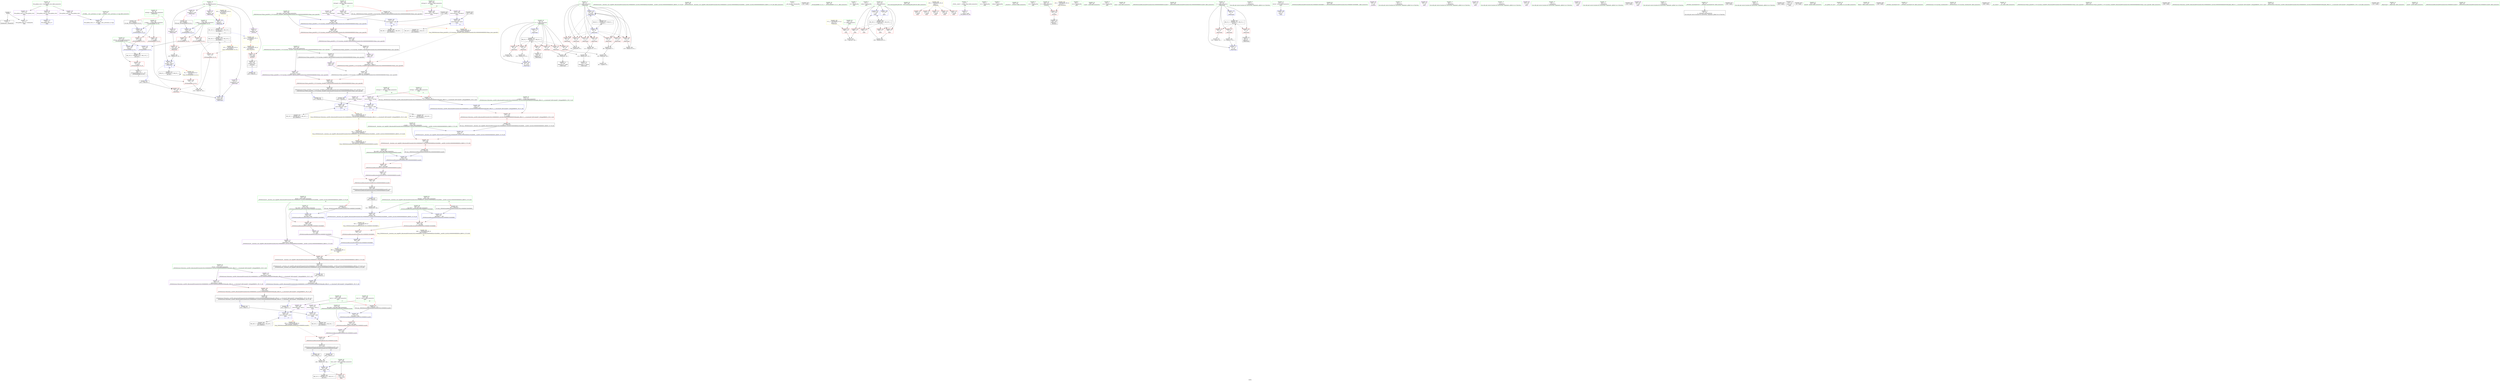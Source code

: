digraph "SVFG" {
	label="SVFG";

	Node0x55c76e8fe140 [shape=record,color=grey,label="{NodeID: 0\nNullPtr}"];
	Node0x55c76e8fe140 -> Node0x55c76ea26e10[style=solid];
	Node0x55c76e8fe140 -> Node0x55c76ea2d3e0[style=solid];
	Node0x55c76ea62ca0 [shape=record,color=black,label="{NodeID: 443\n230 = PHI(155, )\n}"];
	Node0x55c76ea28530 [shape=record,color=blue,label="{NodeID: 194\n240\<--239\ncoerce.dive18\<--call17\nmain\n|{|<s1>16}}"];
	Node0x55c76ea28530 -> Node0x55c76ea42360[style=dashed];
	Node0x55c76ea28530:s1 -> Node0x55c76ea46400[style=dashed,color=red];
	Node0x55c76ea24eb0 [shape=record,color=purple,label="{NodeID: 111\n285\<--274\ncoerce.dive1\<--retval\n_ZNSt6chrono13duration_castINS_8durationIlSt5ratioILl1ELl1000EEEElS2_ILl1ELl1000000000EEEENSt9enable_ifIXsr13__is_durationIT_EE5valueES7_E4typeERKNS1_IT0_T1_EE\n}"];
	Node0x55c76ea24eb0 -> Node0x55c76ea2c7b0[style=solid];
	Node0x55c76ea238d0 [shape=record,color=green,label="{NodeID: 28\n58\<--59\nref.tmp\<--ref.tmp_field_insensitive\n_Z6precmpv\n|{|<s1>3}}"];
	Node0x55c76ea238d0 -> Node0x55c76ea2d8f0[style=solid];
	Node0x55c76ea238d0:s1 -> Node0x55c76ea61b40[style=solid,color=red];
	Node0x55c76ea40a60 [shape=record,color=black,label="{NodeID: 305\nMR_31V_2 = PHI(MR_31V_3, MR_31V_1, )\npts\{192 \}\n}"];
	Node0x55c76ea40a60 -> Node0x55c76ea286d0[style=dashed];
	Node0x55c76ea2b770 [shape=record,color=red,label="{NodeID: 139\n111\<--56\n\<--j\n_Z6precmpv\n}"];
	Node0x55c76ea2b770 -> Node0x55c76ea36010[style=solid];
	Node0x55c76ea261c0 [shape=record,color=green,label="{NodeID: 56\n281\<--282\n_ZNSt6chrono20__duration_cast_implINS_8durationIlSt5ratioILl1ELl1000EEEES2_ILl1ELl1000000EElLb1ELb0EE6__castIlS2_ILl1ELl1000000000EEEES4_RKNS1_IT_T0_EE\<--_ZNSt6chrono20__duration_cast_implINS_8durationIlSt5ratioILl1ELl1000EEEES2_ILl1ELl1000000EElLb1ELb0EE6__castIlS2_ILl1ELl1000000000EEEES4_RKNS1_IT_T0_EE_field_insensitive\n}"];
	Node0x55c76ea2ce30 [shape=record,color=red,label="{NodeID: 167\n349\<--348\n\<--__r\n_ZNKSt6chrono8durationIlSt5ratioILl1ELl1000000000EEE5countEv\n}"];
	Node0x55c76ea2ce30 -> Node0x55c76ea27b70[style=solid];
	Node0x55c76ea279d0 [shape=record,color=black,label="{NodeID: 84\n311\<--318\n_ZNKSt6chrono8durationIlSt5ratioILl1ELl1000EEE5countEv_ret\<--\n_ZNKSt6chrono8durationIlSt5ratioILl1ELl1000EEE5countEv\n|{<s0>17|<s1>18}}"];
	Node0x55c76ea279d0:s0 -> Node0x55c76ea63260[style=solid,color=blue];
	Node0x55c76ea279d0:s1 -> Node0x55c76ea633a0[style=solid,color=blue];
	Node0x55c76ea12620 [shape=record,color=green,label="{NodeID: 1\n7\<--1\n__dso_handle\<--dummyObj\nGlob }"];
	Node0x55c76ea62de0 [shape=record,color=black,label="{NodeID: 444\n232 = PHI()\n}"];
	Node0x55c76ea488c0 [shape=record,color=yellow,style=double,label="{NodeID: 361\n10V_1 = ENCHI(MR_10V_0)\npts\{90000 \}\nFun[_ZSt3minIiERKT_S2_S2_]}"];
	Node0x55c76ea488c0 -> Node0x55c76ea2bf90[style=dashed];
	Node0x55c76ea28600 [shape=record,color=blue,label="{NodeID: 195\n243\<--242\ncoerce.dive20\<--call19\nmain\n|{|<s1>17}}"];
	Node0x55c76ea28600 -> Node0x55c76ea41e60[style=dashed];
	Node0x55c76ea28600:s1 -> Node0x55c76ea48400[style=dashed,color=red];
	Node0x55c76ea24f80 [shape=record,color=purple,label="{NodeID: 112\n305\<--291\ncoerce.dive\<--retval\n_ZNKSt6chrono10time_pointINS_3_V212system_clockENS_8durationIlSt5ratioILl1ELl1000000000EEEEE16time_since_epochEv\n}"];
	Node0x55c76ea24f80 -> Node0x55c76ea2c950[style=solid];
	Node0x55c76ea239a0 [shape=record,color=green,label="{NodeID: 29\n106\<--107\n_ZSt3minIiERKT_S2_S2_\<--_ZSt3minIiERKT_S2_S2__field_insensitive\n}"];
	Node0x55c76ea40f60 [shape=record,color=black,label="{NodeID: 306\nMR_34V_2 = PHI(MR_34V_3, MR_34V_1, )\npts\{1800000 \}\n}"];
	Node0x55c76ea40f60 -> Node0x55c76ea28390[style=dashed];
	Node0x55c76ea2b840 [shape=record,color=red,label="{NodeID: 140\n118\<--56\n\<--j\n_Z6precmpv\n}"];
	Node0x55c76ea2b840 -> Node0x55c76ea34e10[style=solid];
	Node0x55c76ea262c0 [shape=record,color=green,label="{NodeID: 57\n291\<--292\nretval\<--retval_field_insensitive\n_ZNKSt6chrono10time_pointINS_3_V212system_clockENS_8durationIlSt5ratioILl1ELl1000000000EEEEE16time_since_epochEv\n}"];
	Node0x55c76ea262c0 -> Node0x55c76ea27760[style=solid];
	Node0x55c76ea262c0 -> Node0x55c76ea24f80[style=solid];
	Node0x55c76ea46f40 [shape=record,color=yellow,style=double,label="{NodeID: 334\n66V_1 = ENCHI(MR_66V_0)\npts\{3230000 \}\nFun[_ZNSt6chrono20__duration_cast_implINS_8durationIlSt5ratioILl1ELl1000EEEES2_ILl1ELl1000000EElLb1ELb0EE6__castIlS2_ILl1ELl1000000000EEEES4_RKNS1_IT_T0_EE]|{<s0>25}}"];
	Node0x55c76ea46f40:s0 -> Node0x55c76ea29090[style=dashed,color=red];
	Node0x55c76ea2cf00 [shape=record,color=red,label="{NodeID: 168\n360\<--354\nthis1\<--this.addr\n_ZNSt6chrono8durationIlSt5ratioILl1ELl1000EEEC2IlvEERKT_\n}"];
	Node0x55c76ea2cf00 -> Node0x55c76ea2a730[style=solid];
	Node0x55c76ea27aa0 [shape=record,color=black,label="{NodeID: 85\n320\<--340\n_ZNSt6chrono20__duration_cast_implINS_8durationIlSt5ratioILl1ELl1000EEEES2_ILl1ELl1000000EElLb1ELb0EE6__castIlS2_ILl1ELl1000000000EEEES4_RKNS1_IT_T0_EE_ret\<--\n_ZNSt6chrono20__duration_cast_implINS_8durationIlSt5ratioILl1ELl1000EEEES2_ILl1ELl1000000EElLb1ELb0EE6__castIlS2_ILl1ELl1000000000EEEES4_RKNS1_IT_T0_EE\n|{<s0>22}}"];
	Node0x55c76ea27aa0:s0 -> Node0x55c76ea623e0[style=solid,color=blue];
	Node0x55c76ea126b0 [shape=record,color=green,label="{NodeID: 2\n10\<--1\n.str\<--dummyObj\nGlob }"];
	Node0x55c76ea62eb0 [shape=record,color=black,label="{NodeID: 445\n235 = PHI()\n}"];
	Node0x55c76ea62eb0 -> Node0x55c76ea28460[style=solid];
	Node0x55c76ea286d0 [shape=record,color=blue,label="{NodeID: 196\n191\<--249\ntime_used\<--sub\nmain\n}"];
	Node0x55c76ea286d0 -> Node0x55c76ea2c610[style=dashed];
	Node0x55c76ea286d0 -> Node0x55c76ea40a60[style=dashed];
	Node0x55c76ea25050 [shape=record,color=purple,label="{NodeID: 113\n297\<--296\n__d\<--this1\n_ZNKSt6chrono10time_pointINS_3_V212system_clockENS_8durationIlSt5ratioILl1ELl1000000000EEEEE16time_since_epochEv\n}"];
	Node0x55c76ea25050 -> Node0x55c76ea27830[style=solid];
	Node0x55c76ea23aa0 [shape=record,color=green,label="{NodeID: 30\n131\<--132\nretval\<--retval_field_insensitive\n_ZSt3minIiERKT_S2_S2_\n}"];
	Node0x55c76ea23aa0 -> Node0x55c76ea2bab0[style=solid];
	Node0x55c76ea23aa0 -> Node0x55c76ea2ddd0[style=solid];
	Node0x55c76ea23aa0 -> Node0x55c76ea2dea0[style=solid];
	Node0x55c76ea41460 [shape=record,color=black,label="{NodeID: 307\nMR_36V_2 = PHI(MR_36V_3, MR_36V_1, )\npts\{1820000 \}\n}"];
	Node0x55c76ea41460 -> Node0x55c76ea2e1e0[style=dashed];
	Node0x55c76ea2b910 [shape=record,color=red,label="{NodeID: 141\n102\<--101\n\<--arrayidx13\n_Z6precmpv\n}"];
	Node0x55c76ea2b910 -> Node0x55c76ea35d10[style=solid];
	Node0x55c76ea26390 [shape=record,color=green,label="{NodeID: 58\n293\<--294\nthis.addr\<--this.addr_field_insensitive\n_ZNKSt6chrono10time_pointINS_3_V212system_clockENS_8durationIlSt5ratioILl1ELl1000000000EEEEE16time_since_epochEv\n}"];
	Node0x55c76ea26390 -> Node0x55c76ea2c880[style=solid];
	Node0x55c76ea26390 -> Node0x55c76ea28a10[style=solid];
	Node0x55c76ea4ee30 [shape=record,color=yellow,style=double,label="{NodeID: 418\n10V_2 = CSCHI(MR_10V_1)\npts\{90000 \}\nCS[]|{<s0>12}}"];
	Node0x55c76ea4ee30:s0 -> Node0x55c76ea48210[style=dashed,color=red];
	Node0x55c76ea47020 [shape=record,color=yellow,style=double,label="{NodeID: 335\n50V_1 = ENCHI(MR_50V_0)\npts\{1820000 1880000 \}\nFun[_ZNSt6chrono20__duration_cast_implINS_8durationIlSt5ratioILl1ELl1000EEEES2_ILl1ELl1000000EElLb1ELb0EE6__castIlS2_ILl1ELl1000000000EEEES4_RKNS1_IT_T0_EE]|{<s0>24}}"];
	Node0x55c76ea47020:s0 -> Node0x55c76ea47ff0[style=dashed,color=red];
	Node0x55c76ea2cfd0 [shape=record,color=red,label="{NodeID: 169\n362\<--356\n\<--__rep.addr\n_ZNSt6chrono8durationIlSt5ratioILl1ELl1000EEEC2IlvEERKT_\n}"];
	Node0x55c76ea2cfd0 -> Node0x55c76ea2d0a0[style=solid];
	Node0x55c76ea27b70 [shape=record,color=black,label="{NodeID: 86\n342\<--349\n_ZNKSt6chrono8durationIlSt5ratioILl1ELl1000000000EEE5countEv_ret\<--\n_ZNKSt6chrono8durationIlSt5ratioILl1ELl1000000000EEE5countEv\n|{<s0>24}}"];
	Node0x55c76ea27b70:s0 -> Node0x55c76ea61170[style=solid,color=blue];
	Node0x55c76ea21b90 [shape=record,color=green,label="{NodeID: 3\n12\<--1\nstderr\<--dummyObj\nGlob }"];
	Node0x55c76ea62f80 [shape=record,color=black,label="{NodeID: 446\n239 = PHI(289, )\n}"];
	Node0x55c76ea62f80 -> Node0x55c76ea28530[style=solid];
	Node0x55c76ea287a0 [shape=record,color=blue,label="{NodeID: 197\n177\<--259\n_\<--inc\nmain\n}"];
	Node0x55c76ea287a0 -> Node0x55c76ea40560[style=dashed];
	Node0x55c76ea25120 [shape=record,color=purple,label="{NodeID: 114\n378\<--298\noffset_0\<--\n}"];
	Node0x55c76ea25120 -> Node0x55c76ea28ae0[style=solid];
	Node0x55c76ea23b70 [shape=record,color=green,label="{NodeID: 31\n133\<--134\n__a.addr\<--__a.addr_field_insensitive\n_ZSt3minIiERKT_S2_S2_\n}"];
	Node0x55c76ea23b70 -> Node0x55c76ea2bb80[style=solid];
	Node0x55c76ea23b70 -> Node0x55c76ea2bc50[style=solid];
	Node0x55c76ea23b70 -> Node0x55c76ea2dc30[style=solid];
	Node0x55c76ea41960 [shape=record,color=black,label="{NodeID: 308\nMR_38V_2 = PHI(MR_38V_3, MR_38V_1, )\npts\{1840000 \}\n}"];
	Node0x55c76ea41960 -> Node0x55c76ea2e110[style=dashed];
	Node0x55c76ea2b9e0 [shape=record,color=red,label="{NodeID: 142\n108\<--105\n\<--call\n_Z6precmpv\n}"];
	Node0x55c76ea2b9e0 -> Node0x55c76ea2d9c0[style=solid];
	Node0x55c76ea26460 [shape=record,color=green,label="{NodeID: 59\n303\<--304\nllvm.memcpy.p0i8.p0i8.i64\<--llvm.memcpy.p0i8.p0i8.i64_field_insensitive\n}"];
	Node0x55c76ea4ef90 [shape=record,color=yellow,style=double,label="{NodeID: 419\n66V_2 = CSCHI(MR_66V_1)\npts\{3230000 \}\nCS[]}"];
	Node0x55c76ea4ef90 -> Node0x55c76ea2cc90[style=dashed];
	Node0x55c76ea47130 [shape=record,color=yellow,style=double,label="{NodeID: 336\n23V_1 = ENCHI(MR_23V_0)\npts\{1 \}\nFun[main]}"];
	Node0x55c76ea47130 -> Node0x55c76ea2a800[style=dashed];
	Node0x55c76ea47130 -> Node0x55c76ea2a8d0[style=dashed];
	Node0x55c76ea47130 -> Node0x55c76ea2a9a0[style=dashed];
	Node0x55c76ea47130 -> Node0x55c76ea2aa70[style=dashed];
	Node0x55c76ea47130 -> Node0x55c76ea2ab40[style=dashed];
	Node0x55c76ea2d0a0 [shape=record,color=red,label="{NodeID: 170\n363\<--362\n\<--\n_ZNSt6chrono8durationIlSt5ratioILl1ELl1000EEEC2IlvEERKT_\n}"];
	Node0x55c76ea2d0a0 -> Node0x55c76ea29090[style=solid];
	Node0x55c76ea27c40 [shape=record,color=purple,label="{NodeID: 87\n33\<--4\n\<--_ZStL8__ioinit\n__cxx_global_var_init\n}"];
	Node0x55c76ea21c20 [shape=record,color=green,label="{NodeID: 4\n13\<--1\n.str.1\<--dummyObj\nGlob }"];
	Node0x55c76ea63120 [shape=record,color=black,label="{NodeID: 447\n242 = PHI(272, )\n}"];
	Node0x55c76ea63120 -> Node0x55c76ea28600[style=solid];
	Node0x55c76ea28870 [shape=record,color=blue,label="{NodeID: 198\n276\<--273\n__d.addr\<--__d\n_ZNSt6chrono13duration_castINS_8durationIlSt5ratioILl1ELl1000EEEElS2_ILl1ELl1000000000EEEENSt9enable_ifIXsr13__is_durationIT_EE5valueES7_E4typeERKNS1_IT0_T1_EE\n}"];
	Node0x55c76ea28870 -> Node0x55c76ea2c6e0[style=dashed];
	Node0x55c76ea2a3f0 [shape=record,color=purple,label="{NodeID: 115\n379\<--299\noffset_0\<--\n}"];
	Node0x55c76ea2a3f0 -> Node0x55c76ea2d170[style=solid];
	Node0x55c76ea23c40 [shape=record,color=green,label="{NodeID: 32\n135\<--136\n__b.addr\<--__b.addr_field_insensitive\n_ZSt3minIiERKT_S2_S2_\n}"];
	Node0x55c76ea23c40 -> Node0x55c76ea2bd20[style=solid];
	Node0x55c76ea23c40 -> Node0x55c76ea2bdf0[style=solid];
	Node0x55c76ea23c40 -> Node0x55c76ea2dd00[style=solid];
	Node0x55c76ea41e60 [shape=record,color=black,label="{NodeID: 309\nMR_40V_2 = PHI(MR_40V_3, MR_40V_1, )\npts\{1860000 \}\n}"];
	Node0x55c76ea41e60 -> Node0x55c76ea28600[style=dashed];
	Node0x55c76ea2bab0 [shape=record,color=red,label="{NodeID: 143\n151\<--131\n\<--retval\n_ZSt3minIiERKT_S2_S2_\n}"];
	Node0x55c76ea2bab0 -> Node0x55c76ea27420[style=solid];
	Node0x55c76ea26560 [shape=record,color=green,label="{NodeID: 60\n313\<--314\nthis.addr\<--this.addr_field_insensitive\n_ZNKSt6chrono8durationIlSt5ratioILl1ELl1000EEE5countEv\n}"];
	Node0x55c76ea26560 -> Node0x55c76ea2ca20[style=solid];
	Node0x55c76ea26560 -> Node0x55c76ea28bb0[style=solid];
	Node0x55c76e88d980 [shape=record,color=black,label="{NodeID: 420\n273 = PHI(181, 187, )\n0th arg _ZNSt6chrono13duration_castINS_8durationIlSt5ratioILl1ELl1000EEEElS2_ILl1ELl1000000000EEEENSt9enable_ifIXsr13__is_durationIT_EE5valueES7_E4typeERKNS1_IT0_T1_EE }"];
	Node0x55c76e88d980 -> Node0x55c76ea28870[style=solid];
	Node0x55c76ea2d170 [shape=record,color=red,label="{NodeID: 171\n380\<--379\ndummyVal\<--offset_0\n_ZNKSt6chrono10time_pointINS_3_V212system_clockENS_8durationIlSt5ratioILl1ELl1000000000EEEEE16time_since_epochEv\n}"];
	Node0x55c76ea2d170 -> Node0x55c76ea28ae0[style=solid];
	Node0x55c76ea27d10 [shape=record,color=purple,label="{NodeID: 88\n69\<--8\narrayidx\<--dp\n_Z6precmpv\n}"];
	Node0x55c76ea27d10 -> Node0x55c76ea2d5b0[style=solid];
	Node0x55c76ea21cb0 [shape=record,color=green,label="{NodeID: 5\n15\<--1\nstdout\<--dummyObj\nGlob }"];
	Node0x55c76ea63260 [shape=record,color=black,label="{NodeID: 448\n245 = PHI(311, )\n}"];
	Node0x55c76ea63260 -> Node0x55c76ea34f90[style=solid];
	Node0x55c76ea28940 [shape=record,color=blue,label="{NodeID: 199\n283\<--280\ncoerce.dive\<--call\n_ZNSt6chrono13duration_castINS_8durationIlSt5ratioILl1ELl1000EEEElS2_ILl1ELl1000000000EEEENSt9enable_ifIXsr13__is_durationIT_EE5valueES7_E4typeERKNS1_IT0_T1_EE\n}"];
	Node0x55c76ea28940 -> Node0x55c76ea2c7b0[style=dashed];
	Node0x55c76ea2a4c0 [shape=record,color=purple,label="{NodeID: 116\n317\<--316\n__r\<--this1\n_ZNKSt6chrono8durationIlSt5ratioILl1ELl1000EEE5countEv\n}"];
	Node0x55c76ea2a4c0 -> Node0x55c76ea2caf0[style=solid];
	Node0x55c76ea23d10 [shape=record,color=green,label="{NodeID: 33\n153\<--154\n_Z5solvev\<--_Z5solvev_field_insensitive\n}"];
	Node0x55c76ea42360 [shape=record,color=black,label="{NodeID: 310\nMR_42V_2 = PHI(MR_42V_3, MR_42V_1, )\npts\{1880000 \}\n}"];
	Node0x55c76ea42360 -> Node0x55c76ea28530[style=dashed];
	Node0x55c76ea2bb80 [shape=record,color=red,label="{NodeID: 144\n141\<--133\n\<--__a.addr\n_ZSt3minIiERKT_S2_S2_\n}"];
	Node0x55c76ea2bb80 -> Node0x55c76ea2bf90[style=solid];
	Node0x55c76ea26630 [shape=record,color=green,label="{NodeID: 61\n322\<--323\nretval\<--retval_field_insensitive\n_ZNSt6chrono20__duration_cast_implINS_8durationIlSt5ratioILl1ELl1000EEEES2_ILl1ELl1000000EElLb1ELb0EE6__castIlS2_ILl1ELl1000000000EEEES4_RKNS1_IT_T0_EE\n|{|<s1>25}}"];
	Node0x55c76ea26630 -> Node0x55c76ea2a590[style=solid];
	Node0x55c76ea26630:s1 -> Node0x55c76ea5ea80[style=solid,color=red];
	Node0x55c76ea5ea80 [shape=record,color=black,label="{NodeID: 421\n352 = PHI(322, )\n0th arg _ZNSt6chrono8durationIlSt5ratioILl1ELl1000EEEC2IlvEERKT_ }"];
	Node0x55c76ea5ea80 -> Node0x55c76ea28ef0[style=solid];
	Node0x55c76ea47320 [shape=record,color=yellow,style=double,label="{NodeID: 338\n27V_1 = ENCHI(MR_27V_0)\npts\{176 \}\nFun[main]}"];
	Node0x55c76ea47320 -> Node0x55c76ea2c200[style=dashed];
	Node0x55c76ea2d240 [shape=record,color=blue,label="{NodeID: 172\n375\<--23\nllvm.global_ctors_0\<--\nGlob }"];
	Node0x55c76ea27de0 [shape=record,color=purple,label="{NodeID: 89\n98\<--8\narrayidx11\<--dp\n_Z6precmpv\n|{<s0>3}}"];
	Node0x55c76ea27de0:s0 -> Node0x55c76ea61a30[style=solid,color=red];
	Node0x55c76ea21d40 [shape=record,color=green,label="{NodeID: 6\n16\<--1\n.str.2\<--dummyObj\nGlob }"];
	Node0x55c76ea633a0 [shape=record,color=black,label="{NodeID: 449\n248 = PHI(311, )\n}"];
	Node0x55c76ea633a0 -> Node0x55c76ea34f90[style=solid];
	Node0x55c76ea28a10 [shape=record,color=blue,label="{NodeID: 200\n293\<--290\nthis.addr\<--this\n_ZNKSt6chrono10time_pointINS_3_V212system_clockENS_8durationIlSt5ratioILl1ELl1000000000EEEEE16time_since_epochEv\n}"];
	Node0x55c76ea28a10 -> Node0x55c76ea2c880[style=dashed];
	Node0x55c76ea2a590 [shape=record,color=purple,label="{NodeID: 117\n339\<--322\ncoerce.dive\<--retval\n_ZNSt6chrono20__duration_cast_implINS_8durationIlSt5ratioILl1ELl1000EEEES2_ILl1ELl1000000EElLb1ELb0EE6__castIlS2_ILl1ELl1000000000EEEES4_RKNS1_IT_T0_EE\n}"];
	Node0x55c76ea2a590 -> Node0x55c76ea2cc90[style=solid];
	Node0x55c76ea23e10 [shape=record,color=green,label="{NodeID: 34\n156\<--157\nn\<--n_field_insensitive\n_Z5solvev\n}"];
	Node0x55c76ea23e10 -> Node0x55c76ea2c060[style=solid];
	Node0x55c76ea42860 [shape=record,color=black,label="{NodeID: 311\nMR_44V_2 = PHI(MR_44V_3, MR_44V_1, )\npts\{1900000 \}\n}"];
	Node0x55c76ea42860 -> Node0x55c76ea28460[style=dashed];
	Node0x55c76ea2bc50 [shape=record,color=red,label="{NodeID: 145\n148\<--133\n\<--__a.addr\n_ZSt3minIiERKT_S2_S2_\n}"];
	Node0x55c76ea2bc50 -> Node0x55c76ea2dea0[style=solid];
	Node0x55c76ea26700 [shape=record,color=green,label="{NodeID: 62\n324\<--325\n__d.addr\<--__d.addr_field_insensitive\n_ZNSt6chrono20__duration_cast_implINS_8durationIlSt5ratioILl1ELl1000EEEES2_ILl1ELl1000000EElLb1ELb0EE6__castIlS2_ILl1ELl1000000000EEEES4_RKNS1_IT_T0_EE\n}"];
	Node0x55c76ea26700 -> Node0x55c76ea2cbc0[style=solid];
	Node0x55c76ea26700 -> Node0x55c76ea28c80[style=solid];
	Node0x55c76ea61170 [shape=record,color=black,label="{NodeID: 422\n330 = PHI(342, )\n}"];
	Node0x55c76ea61170 -> Node0x55c76ea35590[style=solid];
	Node0x55c76ea2d310 [shape=record,color=blue,label="{NodeID: 173\n376\<--24\nllvm.global_ctors_1\<--_GLOBAL__sub_I_jerrymao_3_0.cpp\nGlob }"];
	Node0x55c76ea27eb0 [shape=record,color=purple,label="{NodeID: 90\n101\<--8\narrayidx13\<--dp\n_Z6precmpv\n}"];
	Node0x55c76ea27eb0 -> Node0x55c76ea2b910[style=solid];
	Node0x55c76ea22580 [shape=record,color=green,label="{NodeID: 7\n18\<--1\n.str.3\<--dummyObj\nGlob }"];
	Node0x55c76ea34e10 [shape=record,color=grey,label="{NodeID: 284\n119 = Binary(118, 61, )\n}"];
	Node0x55c76ea34e10 -> Node0x55c76ea2da90[style=solid];
	Node0x55c76ea28ae0 [shape=record,color=blue, style = dotted,label="{NodeID: 201\n378\<--380\noffset_0\<--dummyVal\n_ZNKSt6chrono10time_pointINS_3_V212system_clockENS_8durationIlSt5ratioILl1ELl1000000000EEEEE16time_since_epochEv\n}"];
	Node0x55c76ea28ae0 -> Node0x55c76ea2c950[style=dashed];
	Node0x55c76ea2a660 [shape=record,color=purple,label="{NodeID: 118\n348\<--347\n__r\<--this1\n_ZNKSt6chrono8durationIlSt5ratioILl1ELl1000000000EEE5countEv\n}"];
	Node0x55c76ea2a660 -> Node0x55c76ea2ce30[style=solid];
	Node0x55c76ea23ee0 [shape=record,color=green,label="{NodeID: 35\n160\<--161\nscanf\<--scanf_field_insensitive\n}"];
	Node0x55c76ea42d60 [shape=record,color=black,label="{NodeID: 312\nMR_13V_3 = PHI(MR_13V_4, MR_13V_2, )\npts\{132 \}\n}"];
	Node0x55c76ea42d60 -> Node0x55c76ea2bab0[style=dashed];
	Node0x55c76ea2bd20 [shape=record,color=red,label="{NodeID: 146\n139\<--135\n\<--__b.addr\n_ZSt3minIiERKT_S2_S2_\n}"];
	Node0x55c76ea2bd20 -> Node0x55c76ea2bec0[style=solid];
	Node0x55c76ea267d0 [shape=record,color=green,label="{NodeID: 63\n326\<--327\nref.tmp\<--ref.tmp_field_insensitive\n_ZNSt6chrono20__duration_cast_implINS_8durationIlSt5ratioILl1ELl1000EEEES2_ILl1ELl1000000EElLb1ELb0EE6__castIlS2_ILl1ELl1000000000EEEES4_RKNS1_IT_T0_EE\n|{|<s1>25}}"];
	Node0x55c76ea267d0 -> Node0x55c76ea28d50[style=solid];
	Node0x55c76ea267d0:s1 -> Node0x55c76ea612e0[style=solid,color=red];
	Node0x55c76ea612e0 [shape=record,color=black,label="{NodeID: 423\n353 = PHI(326, )\n1st arg _ZNSt6chrono8durationIlSt5ratioILl1ELl1000EEEC2IlvEERKT_ }"];
	Node0x55c76ea612e0 -> Node0x55c76ea28fc0[style=solid];
	Node0x55c76ea2d3e0 [shape=record,color=blue, style = dotted,label="{NodeID: 174\n377\<--3\nllvm.global_ctors_2\<--dummyVal\nGlob }"];
	Node0x55c76ea27f80 [shape=record,color=purple,label="{NodeID: 91\n115\<--8\narrayidx18\<--dp\n_Z6precmpv\n}"];
	Node0x55c76ea27f80 -> Node0x55c76ea2d9c0[style=solid];
	Node0x55c76ea22610 [shape=record,color=green,label="{NodeID: 8\n20\<--1\n.str.4\<--dummyObj\nGlob }"];
	Node0x55c76ea34f90 [shape=record,color=grey,label="{NodeID: 285\n249 = Binary(245, 248, )\n}"];
	Node0x55c76ea34f90 -> Node0x55c76ea286d0[style=solid];
	Node0x55c76ea28bb0 [shape=record,color=blue,label="{NodeID: 202\n313\<--312\nthis.addr\<--this\n_ZNKSt6chrono8durationIlSt5ratioILl1ELl1000EEE5countEv\n}"];
	Node0x55c76ea28bb0 -> Node0x55c76ea2ca20[style=dashed];
	Node0x55c76ea2a730 [shape=record,color=purple,label="{NodeID: 119\n361\<--360\n__r\<--this1\n_ZNSt6chrono8durationIlSt5ratioILl1ELl1000EEEC2IlvEERKT_\n}"];
	Node0x55c76ea2a730 -> Node0x55c76ea29090[style=solid];
	Node0x55c76ea23fe0 [shape=record,color=green,label="{NodeID: 36\n170\<--171\nmain\<--main_field_insensitive\n}"];
	Node0x55c76ea43260 [shape=record,color=black,label="{NodeID: 313\nMR_4V_3 = PHI(MR_4V_4, MR_4V_2, )\npts\{55 \}\n}"];
	Node0x55c76ea43260 -> Node0x55c76ea2ae80[style=dashed];
	Node0x55c76ea43260 -> Node0x55c76ea2af50[style=dashed];
	Node0x55c76ea43260 -> Node0x55c76ea2b020[style=dashed];
	Node0x55c76ea43260 -> Node0x55c76ea2b0f0[style=dashed];
	Node0x55c76ea43260 -> Node0x55c76ea2b1c0[style=dashed];
	Node0x55c76ea43260 -> Node0x55c76ea2b290[style=dashed];
	Node0x55c76ea43260 -> Node0x55c76ea2db60[style=dashed];
	Node0x55c76ea2bdf0 [shape=record,color=red,label="{NodeID: 147\n145\<--135\n\<--__b.addr\n_ZSt3minIiERKT_S2_S2_\n}"];
	Node0x55c76ea2bdf0 -> Node0x55c76ea2ddd0[style=solid];
	Node0x55c76ea268a0 [shape=record,color=green,label="{NodeID: 64\n331\<--332\n_ZNKSt6chrono8durationIlSt5ratioILl1ELl1000000000EEE5countEv\<--_ZNKSt6chrono8durationIlSt5ratioILl1ELl1000000000EEE5countEv_field_insensitive\n}"];
	Node0x55c76ea61420 [shape=record,color=black,label="{NodeID: 424\n321 = PHI(279, )\n0th arg _ZNSt6chrono20__duration_cast_implINS_8durationIlSt5ratioILl1ELl1000EEEES2_ILl1ELl1000000EElLb1ELb0EE6__castIlS2_ILl1ELl1000000000EEEES4_RKNS1_IT_T0_EE }"];
	Node0x55c76ea61420 -> Node0x55c76ea28c80[style=solid];
	Node0x55c76ea475c0 [shape=record,color=yellow,style=double,label="{NodeID: 341\n10V_1 = ENCHI(MR_10V_0)\npts\{90000 \}\nFun[main]|{<s0>5|<s1>5}}"];
	Node0x55c76ea475c0:s0 -> Node0x55c76ea2d5b0[style=dashed,color=red];
	Node0x55c76ea475c0:s1 -> Node0x55c76ea44970[style=dashed,color=red];
	Node0x55c76ea2d4e0 [shape=record,color=blue,label="{NodeID: 175\n52\<--61\ni\<--\n_Z6precmpv\n}"];
	Node0x55c76ea2d4e0 -> Node0x55c76ea3fb60[style=dashed];
	Node0x55c76ea28050 [shape=record,color=purple,label="{NodeID: 92\n164\<--8\narrayidx\<--dp\n_Z5solvev\n}"];
	Node0x55c76ea28050 -> Node0x55c76ea2c130[style=solid];
	Node0x55c76ea226a0 [shape=record,color=green,label="{NodeID: 9\n23\<--1\n\<--dummyObj\nCan only get source location for instruction, argument, global var or function.}"];
	Node0x55c76ea35110 [shape=record,color=grey,label="{NodeID: 286\n74 = Binary(73, 61, )\n}"];
	Node0x55c76ea35110 -> Node0x55c76ea2d680[style=solid];
	Node0x55c76ea28c80 [shape=record,color=blue,label="{NodeID: 203\n324\<--321\n__d.addr\<--__d\n_ZNSt6chrono20__duration_cast_implINS_8durationIlSt5ratioILl1ELl1000EEEES2_ILl1ELl1000000EElLb1ELb0EE6__castIlS2_ILl1ELl1000000000EEEES4_RKNS1_IT_T0_EE\n}"];
	Node0x55c76ea28c80 -> Node0x55c76ea2cbc0[style=dashed];
	Node0x55c76ea2a800 [shape=record,color=red,label="{NodeID: 120\n203\<--12\n\<--stderr\nmain\n}"];
	Node0x55c76ea240e0 [shape=record,color=green,label="{NodeID: 37\n173\<--174\nretval\<--retval_field_insensitive\nmain\n}"];
	Node0x55c76ea240e0 -> Node0x55c76ea2df70[style=solid];
	Node0x55c76ea43760 [shape=record,color=black,label="{NodeID: 314\nMR_6V_2 = PHI(MR_6V_4, MR_6V_1, )\npts\{57 \}\n}"];
	Node0x55c76ea43760 -> Node0x55c76ea2d820[style=dashed];
	Node0x55c76ea2bec0 [shape=record,color=red,label="{NodeID: 148\n140\<--139\n\<--\n_ZSt3minIiERKT_S2_S2_\n}"];
	Node0x55c76ea2bec0 -> Node0x55c76ea36490[style=solid];
	Node0x55c76ea269a0 [shape=record,color=green,label="{NodeID: 65\n337\<--338\n_ZNSt6chrono8durationIlSt5ratioILl1ELl1000EEEC2IlvEERKT_\<--_ZNSt6chrono8durationIlSt5ratioILl1ELl1000EEEC2IlvEERKT__field_insensitive\n}"];
	Node0x55c76ea61560 [shape=record,color=black,label="{NodeID: 425\n290 = PHI(183, 189, )\n0th arg _ZNKSt6chrono10time_pointINS_3_V212system_clockENS_8durationIlSt5ratioILl1ELl1000000000EEEEE16time_since_epochEv }"];
	Node0x55c76ea61560 -> Node0x55c76ea28a10[style=solid];
	Node0x55c76ea2d5b0 [shape=record,color=blue,label="{NodeID: 176\n69\<--71\narrayidx\<--\n_Z6precmpv\n}"];
	Node0x55c76ea2d5b0 -> Node0x55c76ea2d5b0[style=dashed];
	Node0x55c76ea2d5b0 -> Node0x55c76ea44970[style=dashed];
	Node0x55c76ea28120 [shape=record,color=purple,label="{NodeID: 93\n158\<--10\n\<--.str\n_Z5solvev\n}"];
	Node0x55c76ea22760 [shape=record,color=green,label="{NodeID: 10\n61\<--1\n\<--dummyObj\nCan only get source location for instruction, argument, global var or function.}"];
	Node0x55c76ea35290 [shape=record,color=grey,label="{NodeID: 287\n88 = Binary(86, 87, )\n}"];
	Node0x55c76ea35290 -> Node0x55c76ea35410[style=solid];
	Node0x55c76ea28d50 [shape=record,color=blue,label="{NodeID: 204\n326\<--333\nref.tmp\<--div\n_ZNSt6chrono20__duration_cast_implINS_8durationIlSt5ratioILl1ELl1000EEEES2_ILl1ELl1000000EElLb1ELb0EE6__castIlS2_ILl1ELl1000000000EEEES4_RKNS1_IT_T0_EE\n|{<s0>25}}"];
	Node0x55c76ea28d50:s0 -> Node0x55c76ea46510[style=dashed,color=red];
	Node0x55c76ea2a8d0 [shape=record,color=red,label="{NodeID: 121\n251\<--12\n\<--stderr\nmain\n}"];
	Node0x55c76ea241b0 [shape=record,color=green,label="{NodeID: 38\n175\<--176\nt\<--t_field_insensitive\nmain\n}"];
	Node0x55c76ea241b0 -> Node0x55c76ea2c200[style=solid];
	Node0x55c76ea43c60 [shape=record,color=black,label="{NodeID: 315\nMR_8V_2 = PHI(MR_8V_3, MR_8V_1, )\npts\{59 \}\n}"];
	Node0x55c76ea43c60 -> Node0x55c76ea2d8f0[style=dashed];
	Node0x55c76ea43c60 -> Node0x55c76ea43c60[style=dashed];
	Node0x55c76ea2bf90 [shape=record,color=red,label="{NodeID: 149\n142\<--141\n\<--\n_ZSt3minIiERKT_S2_S2_\n}"];
	Node0x55c76ea2bf90 -> Node0x55c76ea36490[style=solid];
	Node0x55c76ea26aa0 [shape=record,color=green,label="{NodeID: 66\n344\<--345\nthis.addr\<--this.addr_field_insensitive\n_ZNKSt6chrono8durationIlSt5ratioILl1ELl1000000000EEE5countEv\n}"];
	Node0x55c76ea26aa0 -> Node0x55c76ea2cd60[style=solid];
	Node0x55c76ea26aa0 -> Node0x55c76ea28e20[style=solid];
	Node0x55c76ea61770 [shape=record,color=black,label="{NodeID: 426\n343 = PHI(329, )\n0th arg _ZNKSt6chrono8durationIlSt5ratioILl1ELl1000000000EEE5countEv }"];
	Node0x55c76ea61770 -> Node0x55c76ea28e20[style=solid];
	Node0x55c76ea2d680 [shape=record,color=blue,label="{NodeID: 177\n52\<--74\ni\<--inc\n_Z6precmpv\n}"];
	Node0x55c76ea2d680 -> Node0x55c76ea3fb60[style=dashed];
	Node0x55c76ea281f0 [shape=record,color=purple,label="{NodeID: 94\n195\<--10\n\<--.str\nmain\n}"];
	Node0x55c76ea22860 [shape=record,color=green,label="{NodeID: 11\n65\<--1\n\<--dummyObj\nCan only get source location for instruction, argument, global var or function.}"];
	Node0x55c76ea35410 [shape=record,color=grey,label="{NodeID: 288\n89 = Binary(85, 88, )\n}"];
	Node0x55c76ea35410 -> Node0x55c76ea36790[style=solid];
	Node0x55c76ea28e20 [shape=record,color=blue,label="{NodeID: 205\n344\<--343\nthis.addr\<--this\n_ZNKSt6chrono8durationIlSt5ratioILl1ELl1000000000EEE5countEv\n}"];
	Node0x55c76ea28e20 -> Node0x55c76ea2cd60[style=dashed];
	Node0x55c76ea2a9a0 [shape=record,color=red,label="{NodeID: 122\n262\<--12\n\<--stderr\nmain\n}"];
	Node0x55c76ea24280 [shape=record,color=green,label="{NodeID: 39\n177\<--178\n_\<--__field_insensitive\nmain\n}"];
	Node0x55c76ea24280 -> Node0x55c76ea2c2d0[style=solid];
	Node0x55c76ea24280 -> Node0x55c76ea2c3a0[style=solid];
	Node0x55c76ea24280 -> Node0x55c76ea2c470[style=solid];
	Node0x55c76ea24280 -> Node0x55c76ea2c540[style=solid];
	Node0x55c76ea24280 -> Node0x55c76ea2e040[style=solid];
	Node0x55c76ea24280 -> Node0x55c76ea287a0[style=solid];
	Node0x55c76ea44970 [shape=record,color=black,label="{NodeID: 316\nMR_10V_4 = PHI(MR_10V_5, MR_10V_2, )\npts\{90000 \}\n|{|<s1>5}}"];
	Node0x55c76ea44970 -> Node0x55c76ea45460[style=dashed];
	Node0x55c76ea44970:s1 -> Node0x55c76ea4ee30[style=dashed,color=blue];
	Node0x55c76ea2c060 [shape=record,color=red,label="{NodeID: 150\n162\<--156\n\<--n\n_Z5solvev\n}"];
	Node0x55c76ea2c060 -> Node0x55c76ea274f0[style=solid];
	Node0x55c76ea26b70 [shape=record,color=green,label="{NodeID: 67\n354\<--355\nthis.addr\<--this.addr_field_insensitive\n_ZNSt6chrono8durationIlSt5ratioILl1ELl1000EEEC2IlvEERKT_\n}"];
	Node0x55c76ea26b70 -> Node0x55c76ea2cf00[style=solid];
	Node0x55c76ea26b70 -> Node0x55c76ea28ef0[style=solid];
	Node0x55c76ea61880 [shape=record,color=black,label="{NodeID: 427\n312 = PHI(185, 179, )\n0th arg _ZNKSt6chrono8durationIlSt5ratioILl1ELl1000EEE5countEv }"];
	Node0x55c76ea61880 -> Node0x55c76ea28bb0[style=solid];
	Node0x55c76ea2d750 [shape=record,color=blue,label="{NodeID: 178\n54\<--78\ni1\<--\n_Z6precmpv\n}"];
	Node0x55c76ea2d750 -> Node0x55c76ea43260[style=dashed];
	Node0x55c76ea282c0 [shape=record,color=purple,label="{NodeID: 95\n205\<--13\n\<--.str.1\nmain\n}"];
	Node0x55c76ea22960 [shape=record,color=green,label="{NodeID: 12\n71\<--1\n\<--dummyObj\nCan only get source location for instruction, argument, global var or function.}"];
	Node0x55c76ea35590 [shape=record,color=grey,label="{NodeID: 289\n333 = Binary(330, 334, )\n}"];
	Node0x55c76ea35590 -> Node0x55c76ea28d50[style=solid];
	Node0x55c76ea28ef0 [shape=record,color=blue,label="{NodeID: 206\n354\<--352\nthis.addr\<--this\n_ZNSt6chrono8durationIlSt5ratioILl1ELl1000EEEC2IlvEERKT_\n}"];
	Node0x55c76ea28ef0 -> Node0x55c76ea2cf00[style=dashed];
	Node0x55c76ea2aa70 [shape=record,color=red,label="{NodeID: 123\n209\<--15\n\<--stdout\nmain\n}"];
	Node0x55c76ea24350 [shape=record,color=green,label="{NodeID: 40\n179\<--180\nstart_ti\<--start_ti_field_insensitive\nmain\n|{|<s1>18}}"];
	Node0x55c76ea24350 -> Node0x55c76ea25780[style=solid];
	Node0x55c76ea24350:s1 -> Node0x55c76ea61880[style=solid,color=red];
	Node0x55c76ea2c130 [shape=record,color=red,label="{NodeID: 151\n165\<--164\n\<--arrayidx\n_Z5solvev\n}"];
	Node0x55c76ea2c130 -> Node0x55c76ea275c0[style=solid];
	Node0x55c76ea26c40 [shape=record,color=green,label="{NodeID: 68\n356\<--357\n__rep.addr\<--__rep.addr_field_insensitive\n_ZNSt6chrono8durationIlSt5ratioILl1ELl1000EEEC2IlvEERKT_\n}"];
	Node0x55c76ea26c40 -> Node0x55c76ea2cfd0[style=solid];
	Node0x55c76ea26c40 -> Node0x55c76ea28fc0[style=solid];
	Node0x55c76ea61a30 [shape=record,color=black,label="{NodeID: 428\n129 = PHI(98, )\n0th arg _ZSt3minIiERKT_S2_S2_ }"];
	Node0x55c76ea61a30 -> Node0x55c76ea2dc30[style=solid];
	Node0x55c76ea2d820 [shape=record,color=blue,label="{NodeID: 179\n56\<--61\nj\<--\n_Z6precmpv\n}"];
	Node0x55c76ea2d820 -> Node0x55c76ea2b360[style=dashed];
	Node0x55c76ea2d820 -> Node0x55c76ea2b430[style=dashed];
	Node0x55c76ea2d820 -> Node0x55c76ea2b500[style=dashed];
	Node0x55c76ea2d820 -> Node0x55c76ea2b5d0[style=dashed];
	Node0x55c76ea2d820 -> Node0x55c76ea2b6a0[style=dashed];
	Node0x55c76ea2d820 -> Node0x55c76ea2b770[style=dashed];
	Node0x55c76ea2d820 -> Node0x55c76ea2b840[style=dashed];
	Node0x55c76ea2d820 -> Node0x55c76ea2da90[style=dashed];
	Node0x55c76ea2d820 -> Node0x55c76ea43760[style=dashed];
	Node0x55c76ea25210 [shape=record,color=purple,label="{NodeID: 96\n231\<--16\n\<--.str.2\nmain\n}"];
	Node0x55c76ea22a60 [shape=record,color=green,label="{NodeID: 13\n78\<--1\n\<--dummyObj\nCan only get source location for instruction, argument, global var or function.}"];
	Node0x55c76ea35710 [shape=record,color=grey,label="{NodeID: 290\n113 = Binary(109, 112, )\n}"];
	Node0x55c76ea35710 -> Node0x55c76ea27350[style=solid];
	Node0x55c76ea28fc0 [shape=record,color=blue,label="{NodeID: 207\n356\<--353\n__rep.addr\<--__rep\n_ZNSt6chrono8durationIlSt5ratioILl1ELl1000EEEC2IlvEERKT_\n}"];
	Node0x55c76ea28fc0 -> Node0x55c76ea2cfd0[style=dashed];
	Node0x55c76ea2ab40 [shape=record,color=red,label="{NodeID: 124\n255\<--15\n\<--stdout\nmain\n}"];
	Node0x55c76ea24420 [shape=record,color=green,label="{NodeID: 41\n181\<--182\nref.tmp\<--ref.tmp_field_insensitive\nmain\n|{|<s1>11}}"];
	Node0x55c76ea24420 -> Node0x55c76ea25850[style=solid];
	Node0x55c76ea24420:s1 -> Node0x55c76e88d980[style=solid,color=red];
	Node0x55c76ea2c200 [shape=record,color=red,label="{NodeID: 152\n200\<--175\n\<--t\nmain\n}"];
	Node0x55c76ea2c200 -> Node0x55c76ea36610[style=solid];
	Node0x55c76ea26d10 [shape=record,color=green,label="{NodeID: 69\n24\<--371\n_GLOBAL__sub_I_jerrymao_3_0.cpp\<--_GLOBAL__sub_I_jerrymao_3_0.cpp_field_insensitive\n}"];
	Node0x55c76ea26d10 -> Node0x55c76ea2d310[style=solid];
	Node0x55c76ea61b40 [shape=record,color=black,label="{NodeID: 429\n130 = PHI(58, )\n1st arg _ZSt3minIiERKT_S2_S2_ }"];
	Node0x55c76ea61b40 -> Node0x55c76ea2dd00[style=solid];
	Node0x55c76ea2d8f0 [shape=record,color=blue,label="{NodeID: 180\n58\<--103\nref.tmp\<--add14\n_Z6precmpv\n|{|<s3>3}}"];
	Node0x55c76ea2d8f0 -> Node0x55c76ea2b9e0[style=dashed];
	Node0x55c76ea2d8f0 -> Node0x55c76ea2d8f0[style=dashed];
	Node0x55c76ea2d8f0 -> Node0x55c76ea43c60[style=dashed];
	Node0x55c76ea2d8f0:s3 -> Node0x55c76ea48510[style=dashed,color=red];
	Node0x55c76ea252e0 [shape=record,color=purple,label="{NodeID: 97\n253\<--18\n\<--.str.3\nmain\n}"];
	Node0x55c76ea22b60 [shape=record,color=green,label="{NodeID: 14\n301\<--1\n\<--dummyObj\nCan only get source location for instruction, argument, global var or function.}"];
	Node0x55c76ea35890 [shape=record,color=grey,label="{NodeID: 291\n124 = Binary(123, 61, )\n}"];
	Node0x55c76ea35890 -> Node0x55c76ea2db60[style=solid];
	Node0x55c76ea29090 [shape=record,color=blue,label="{NodeID: 208\n361\<--363\n__r\<--\n_ZNSt6chrono8durationIlSt5ratioILl1ELl1000EEEC2IlvEERKT_\n|{<s0>25}}"];
	Node0x55c76ea29090:s0 -> Node0x55c76ea4ef90[style=dashed,color=blue];
	Node0x55c76ea2ac10 [shape=record,color=red,label="{NodeID: 125\n63\<--52\n\<--i\n_Z6precmpv\n}"];
	Node0x55c76ea2ac10 -> Node0x55c76ea36190[style=solid];
	Node0x55c76ea244f0 [shape=record,color=green,label="{NodeID: 42\n183\<--184\nref.tmp3\<--ref.tmp3_field_insensitive\nmain\n|{|<s2>10}}"];
	Node0x55c76ea244f0 -> Node0x55c76ea25920[style=solid];
	Node0x55c76ea244f0 -> Node0x55c76ea249d0[style=solid];
	Node0x55c76ea244f0:s2 -> Node0x55c76ea61560[style=solid,color=red];
	Node0x55c76ea45460 [shape=record,color=black,label="{NodeID: 319\nMR_10V_5 = PHI(MR_10V_6, MR_10V_4, )\npts\{90000 \}\n|{|<s4>3}}"];
	Node0x55c76ea45460 -> Node0x55c76ea2b910[style=dashed];
	Node0x55c76ea45460 -> Node0x55c76ea2b9e0[style=dashed];
	Node0x55c76ea45460 -> Node0x55c76ea2d9c0[style=dashed];
	Node0x55c76ea45460 -> Node0x55c76ea44970[style=dashed];
	Node0x55c76ea45460:s4 -> Node0x55c76ea488c0[style=dashed,color=red];
	Node0x55c76ea2c2d0 [shape=record,color=red,label="{NodeID: 153\n199\<--177\n\<--_\nmain\n}"];
	Node0x55c76ea2c2d0 -> Node0x55c76ea36610[style=solid];
	Node0x55c76ea26e10 [shape=record,color=black,label="{NodeID: 70\n2\<--3\ndummyVal\<--dummyVal\n}"];
	Node0x55c76ea61c80 [shape=record,color=black,label="{NodeID: 430\n254 = PHI()\n}"];
	Node0x55c76ea2d9c0 [shape=record,color=blue,label="{NodeID: 181\n115\<--108\narrayidx18\<--\n_Z6precmpv\n}"];
	Node0x55c76ea2d9c0 -> Node0x55c76ea45460[style=dashed];
	Node0x55c76ea253b0 [shape=record,color=purple,label="{NodeID: 98\n263\<--20\n\<--.str.4\nmain\n}"];
	Node0x55c76ea22c60 [shape=record,color=green,label="{NodeID: 15\n302\<--1\n\<--dummyObj\nCan only get source location for instruction, argument, global var or function.}"];
	Node0x55c76ea35a10 [shape=record,color=grey,label="{NodeID: 292\n96 = Binary(92, 95, )\n}"];
	Node0x55c76ea35a10 -> Node0x55c76ea271b0[style=solid];
	Node0x55c76ea2ace0 [shape=record,color=red,label="{NodeID: 126\n67\<--52\n\<--i\n_Z6precmpv\n}"];
	Node0x55c76ea2ace0 -> Node0x55c76ea27010[style=solid];
	Node0x55c76ea245c0 [shape=record,color=green,label="{NodeID: 43\n185\<--186\nend_ti\<--end_ti_field_insensitive\nmain\n|{|<s1>17}}"];
	Node0x55c76ea245c0 -> Node0x55c76ea24aa0[style=solid];
	Node0x55c76ea245c0:s1 -> Node0x55c76ea61880[style=solid,color=red];
	Node0x55c76ea2c3a0 [shape=record,color=red,label="{NodeID: 154\n204\<--177\n\<--_\nmain\n}"];
	Node0x55c76ea26f10 [shape=record,color=black,label="{NodeID: 71\n35\<--36\n\<--_ZNSt8ios_base4InitD1Ev\nCan only get source location for instruction, argument, global var or function.}"];
	Node0x55c76ea61d80 [shape=record,color=black,label="{NodeID: 431\n256 = PHI()\n}"];
	Node0x55c76ea2da90 [shape=record,color=blue,label="{NodeID: 182\n56\<--119\nj\<--inc20\n_Z6precmpv\n}"];
	Node0x55c76ea2da90 -> Node0x55c76ea2b360[style=dashed];
	Node0x55c76ea2da90 -> Node0x55c76ea2b430[style=dashed];
	Node0x55c76ea2da90 -> Node0x55c76ea2b500[style=dashed];
	Node0x55c76ea2da90 -> Node0x55c76ea2b5d0[style=dashed];
	Node0x55c76ea2da90 -> Node0x55c76ea2b6a0[style=dashed];
	Node0x55c76ea2da90 -> Node0x55c76ea2b770[style=dashed];
	Node0x55c76ea2da90 -> Node0x55c76ea2b840[style=dashed];
	Node0x55c76ea2da90 -> Node0x55c76ea2da90[style=dashed];
	Node0x55c76ea2da90 -> Node0x55c76ea43760[style=dashed];
	Node0x55c76ea25480 [shape=record,color=purple,label="{NodeID: 99\n375\<--22\nllvm.global_ctors_0\<--llvm.global_ctors\nGlob }"];
	Node0x55c76ea25480 -> Node0x55c76ea2d240[style=solid];
	Node0x55c76ea22d60 [shape=record,color=green,label="{NodeID: 16\n334\<--1\n\<--dummyObj\nCan only get source location for instruction, argument, global var or function.}"];
	Node0x55c76ea35b90 [shape=record,color=grey,label="{NodeID: 293\n95 = Binary(93, 94, )\n}"];
	Node0x55c76ea35b90 -> Node0x55c76ea35a10[style=solid];
	Node0x55c76ea2adb0 [shape=record,color=red,label="{NodeID: 127\n73\<--52\n\<--i\n_Z6precmpv\n}"];
	Node0x55c76ea2adb0 -> Node0x55c76ea35110[style=solid];
	Node0x55c76ea24690 [shape=record,color=green,label="{NodeID: 44\n187\<--188\nref.tmp12\<--ref.tmp12_field_insensitive\nmain\n|{|<s1>16}}"];
	Node0x55c76ea24690 -> Node0x55c76ea24b70[style=solid];
	Node0x55c76ea24690:s1 -> Node0x55c76e88d980[style=solid,color=red];
	Node0x55c76ea2c470 [shape=record,color=red,label="{NodeID: 155\n229\<--177\n\<--_\nmain\n}"];
	Node0x55c76ea27010 [shape=record,color=black,label="{NodeID: 72\n68\<--67\nidxprom\<--\n_Z6precmpv\n}"];
	Node0x55c76ea61e80 [shape=record,color=black,label="{NodeID: 432\n264 = PHI()\n}"];
	Node0x55c76ea2db60 [shape=record,color=blue,label="{NodeID: 183\n54\<--124\ni1\<--inc23\n_Z6precmpv\n}"];
	Node0x55c76ea2db60 -> Node0x55c76ea43260[style=dashed];
	Node0x55c76ea25580 [shape=record,color=purple,label="{NodeID: 100\n376\<--22\nllvm.global_ctors_1\<--llvm.global_ctors\nGlob }"];
	Node0x55c76ea25580 -> Node0x55c76ea2d310[style=solid];
	Node0x55c76ea22e60 [shape=record,color=green,label="{NodeID: 17\n4\<--6\n_ZStL8__ioinit\<--_ZStL8__ioinit_field_insensitive\nGlob }"];
	Node0x55c76ea22e60 -> Node0x55c76ea27c40[style=solid];
	Node0x55c76ea35d10 [shape=record,color=grey,label="{NodeID: 294\n103 = Binary(102, 61, )\n}"];
	Node0x55c76ea35d10 -> Node0x55c76ea2d8f0[style=solid];
	Node0x55c76ea2ae80 [shape=record,color=red,label="{NodeID: 128\n80\<--54\n\<--i1\n_Z6precmpv\n}"];
	Node0x55c76ea2ae80 -> Node0x55c76ea36310[style=solid];
	Node0x55c76ea24760 [shape=record,color=green,label="{NodeID: 45\n189\<--190\nref.tmp13\<--ref.tmp13_field_insensitive\nmain\n|{|<s2>15}}"];
	Node0x55c76ea24760 -> Node0x55c76ea24c40[style=solid];
	Node0x55c76ea24760 -> Node0x55c76ea24d10[style=solid];
	Node0x55c76ea24760:s2 -> Node0x55c76ea61560[style=solid,color=red];
	Node0x55c76ea46400 [shape=record,color=yellow,style=double,label="{NodeID: 322\n50V_1 = ENCHI(MR_50V_0)\npts\{1820000 1880000 \}\nFun[_ZNSt6chrono13duration_castINS_8durationIlSt5ratioILl1ELl1000EEEElS2_ILl1ELl1000000000EEEENSt9enable_ifIXsr13__is_durationIT_EE5valueES7_E4typeERKNS1_IT0_T1_EE]|{<s0>22}}"];
	Node0x55c76ea46400:s0 -> Node0x55c76ea47020[style=dashed,color=red];
	Node0x55c76ea2c540 [shape=record,color=red,label="{NodeID: 156\n258\<--177\n\<--_\nmain\n}"];
	Node0x55c76ea2c540 -> Node0x55c76ea35e90[style=solid];
	Node0x55c76ea270e0 [shape=record,color=black,label="{NodeID: 73\n172\<--78\nmain_ret\<--\nmain\n}"];
	Node0x55c76ea62110 [shape=record,color=black,label="{NodeID: 433\n34 = PHI()\n}"];
	Node0x55c76ea47dd0 [shape=record,color=yellow,style=double,label="{NodeID: 350\n56V_1 = ENCHI(MR_56V_0)\npts\{1840000 1900000 \}\nFun[_ZNKSt6chrono10time_pointINS_3_V212system_clockENS_8durationIlSt5ratioILl1ELl1000000000EEEEE16time_since_epochEv]}"];
	Node0x55c76ea47dd0 -> Node0x55c76ea2d170[style=dashed];
	Node0x55c76ea2dc30 [shape=record,color=blue,label="{NodeID: 184\n133\<--129\n__a.addr\<--__a\n_ZSt3minIiERKT_S2_S2_\n}"];
	Node0x55c76ea2dc30 -> Node0x55c76ea2bb80[style=dashed];
	Node0x55c76ea2dc30 -> Node0x55c76ea2bc50[style=dashed];
	Node0x55c76ea25680 [shape=record,color=purple,label="{NodeID: 101\n377\<--22\nllvm.global_ctors_2\<--llvm.global_ctors\nGlob }"];
	Node0x55c76ea25680 -> Node0x55c76ea2d3e0[style=solid];
	Node0x55c76ea22f60 [shape=record,color=green,label="{NodeID: 18\n8\<--9\ndp\<--dp_field_insensitive\nGlob }"];
	Node0x55c76ea22f60 -> Node0x55c76ea27d10[style=solid];
	Node0x55c76ea22f60 -> Node0x55c76ea27de0[style=solid];
	Node0x55c76ea22f60 -> Node0x55c76ea27eb0[style=solid];
	Node0x55c76ea22f60 -> Node0x55c76ea27f80[style=solid];
	Node0x55c76ea22f60 -> Node0x55c76ea28050[style=solid];
	Node0x55c76ea35e90 [shape=record,color=grey,label="{NodeID: 295\n259 = Binary(258, 61, )\n}"];
	Node0x55c76ea35e90 -> Node0x55c76ea287a0[style=solid];
	Node0x55c76ea2af50 [shape=record,color=red,label="{NodeID: 129\n85\<--54\n\<--i1\n_Z6precmpv\n}"];
	Node0x55c76ea2af50 -> Node0x55c76ea35410[style=solid];
	Node0x55c76ea24830 [shape=record,color=green,label="{NodeID: 46\n191\<--192\ntime_used\<--time_used_field_insensitive\nmain\n}"];
	Node0x55c76ea24830 -> Node0x55c76ea2c610[style=solid];
	Node0x55c76ea24830 -> Node0x55c76ea286d0[style=solid];
	Node0x55c76ea46510 [shape=record,color=yellow,style=double,label="{NodeID: 323\n64V_1 = ENCHI(MR_64V_0)\npts\{327 \}\nFun[_ZNSt6chrono8durationIlSt5ratioILl1ELl1000EEEC2IlvEERKT_]}"];
	Node0x55c76ea46510 -> Node0x55c76ea2d0a0[style=dashed];
	Node0x55c76ea2c610 [shape=record,color=red,label="{NodeID: 157\n252\<--191\n\<--time_used\nmain\n}"];
	Node0x55c76ea271b0 [shape=record,color=black,label="{NodeID: 74\n97\<--96\nidxprom10\<--add9\n_Z6precmpv\n}"];
	Node0x55c76ea621e0 [shape=record,color=black,label="{NodeID: 434\n105 = PHI(128, )\n}"];
	Node0x55c76ea621e0 -> Node0x55c76ea2b9e0[style=solid];
	Node0x55c76ea2dd00 [shape=record,color=blue,label="{NodeID: 185\n135\<--130\n__b.addr\<--__b\n_ZSt3minIiERKT_S2_S2_\n}"];
	Node0x55c76ea2dd00 -> Node0x55c76ea2bd20[style=dashed];
	Node0x55c76ea2dd00 -> Node0x55c76ea2bdf0[style=dashed];
	Node0x55c76ea25780 [shape=record,color=purple,label="{NodeID: 102\n227\<--179\ncoerce.dive9\<--start_ti\nmain\n}"];
	Node0x55c76ea25780 -> Node0x55c76ea28390[style=solid];
	Node0x55c76ea23060 [shape=record,color=green,label="{NodeID: 19\n22\<--26\nllvm.global_ctors\<--llvm.global_ctors_field_insensitive\nGlob }"];
	Node0x55c76ea23060 -> Node0x55c76ea25480[style=solid];
	Node0x55c76ea23060 -> Node0x55c76ea25580[style=solid];
	Node0x55c76ea23060 -> Node0x55c76ea25680[style=solid];
	Node0x55c76ea36010 [shape=record,color=grey,label="{NodeID: 296\n112 = Binary(110, 111, )\n}"];
	Node0x55c76ea36010 -> Node0x55c76ea35710[style=solid];
	Node0x55c76ea2b020 [shape=record,color=red,label="{NodeID: 130\n92\<--54\n\<--i1\n_Z6precmpv\n}"];
	Node0x55c76ea2b020 -> Node0x55c76ea35a10[style=solid];
	Node0x55c76ea24900 [shape=record,color=green,label="{NodeID: 47\n207\<--208\nfprintf\<--fprintf_field_insensitive\n}"];
	Node0x55c76ea2c6e0 [shape=record,color=red,label="{NodeID: 158\n279\<--276\n\<--__d.addr\n_ZNSt6chrono13duration_castINS_8durationIlSt5ratioILl1ELl1000EEEElS2_ILl1ELl1000000000EEEENSt9enable_ifIXsr13__is_durationIT_EE5valueES7_E4typeERKNS1_IT0_T1_EE\n|{<s0>22}}"];
	Node0x55c76ea2c6e0:s0 -> Node0x55c76ea61420[style=solid,color=red];
	Node0x55c76ea27280 [shape=record,color=black,label="{NodeID: 75\n100\<--99\nidxprom12\<--\n_Z6precmpv\n}"];
	Node0x55c76ea623e0 [shape=record,color=black,label="{NodeID: 435\n280 = PHI(320, )\n}"];
	Node0x55c76ea623e0 -> Node0x55c76ea28940[style=solid];
	Node0x55c76ea47ff0 [shape=record,color=yellow,style=double,label="{NodeID: 352\n50V_1 = ENCHI(MR_50V_0)\npts\{1820000 1880000 \}\nFun[_ZNKSt6chrono8durationIlSt5ratioILl1ELl1000000000EEE5countEv]}"];
	Node0x55c76ea47ff0 -> Node0x55c76ea2ce30[style=dashed];
	Node0x55c76ea2ddd0 [shape=record,color=blue,label="{NodeID: 186\n131\<--145\nretval\<--\n_ZSt3minIiERKT_S2_S2_\n}"];
	Node0x55c76ea2ddd0 -> Node0x55c76ea42d60[style=dashed];
	Node0x55c76ea25850 [shape=record,color=purple,label="{NodeID: 103\n222\<--181\ncoerce.dive7\<--ref.tmp\nmain\n}"];
	Node0x55c76ea25850 -> Node0x55c76ea2e1e0[style=solid];
	Node0x55c76ea23160 [shape=record,color=green,label="{NodeID: 20\n27\<--28\n__cxx_global_var_init\<--__cxx_global_var_init_field_insensitive\n}"];
	Node0x55c76ea36190 [shape=record,color=grey,label="{NodeID: 297\n64 = cmp(63, 65, )\n}"];
	Node0x55c76ea2b0f0 [shape=record,color=red,label="{NodeID: 131\n99\<--54\n\<--i1\n_Z6precmpv\n}"];
	Node0x55c76ea2b0f0 -> Node0x55c76ea27280[style=solid];
	Node0x55c76ea25a20 [shape=record,color=green,label="{NodeID: 48\n211\<--212\nfflush\<--fflush_field_insensitive\n}"];
	Node0x55c76ea2c7b0 [shape=record,color=red,label="{NodeID: 159\n286\<--285\n\<--coerce.dive1\n_ZNSt6chrono13duration_castINS_8durationIlSt5ratioILl1ELl1000EEEElS2_ILl1ELl1000000000EEEENSt9enable_ifIXsr13__is_durationIT_EE5valueES7_E4typeERKNS1_IT0_T1_EE\n}"];
	Node0x55c76ea2c7b0 -> Node0x55c76ea27690[style=solid];
	Node0x55c76ea27350 [shape=record,color=black,label="{NodeID: 76\n114\<--113\nidxprom17\<--add16\n_Z6precmpv\n}"];
	Node0x55c76ea62520 [shape=record,color=black,label="{NodeID: 436\n159 = PHI()\n}"];
	Node0x55c76ea48100 [shape=record,color=yellow,style=double,label="{NodeID: 353\n20V_1 = ENCHI(MR_20V_0)\npts\{157 \}\nFun[_Z5solvev]}"];
	Node0x55c76ea48100 -> Node0x55c76ea2c060[style=dashed];
	Node0x55c76ea2dea0 [shape=record,color=blue,label="{NodeID: 187\n131\<--148\nretval\<--\n_ZSt3minIiERKT_S2_S2_\n}"];
	Node0x55c76ea2dea0 -> Node0x55c76ea42d60[style=dashed];
	Node0x55c76ea25920 [shape=record,color=purple,label="{NodeID: 104\n216\<--183\ncoerce.dive\<--ref.tmp3\nmain\n}"];
	Node0x55c76ea23260 [shape=record,color=green,label="{NodeID: 21\n31\<--32\n_ZNSt8ios_base4InitC1Ev\<--_ZNSt8ios_base4InitC1Ev_field_insensitive\n}"];
	Node0x55c76ea36310 [shape=record,color=grey,label="{NodeID: 298\n81 = cmp(80, 65, )\n}"];
	Node0x55c76ea2b1c0 [shape=record,color=red,label="{NodeID: 132\n109\<--54\n\<--i1\n_Z6precmpv\n}"];
	Node0x55c76ea2b1c0 -> Node0x55c76ea35710[style=solid];
	Node0x55c76ea25b20 [shape=record,color=green,label="{NodeID: 49\n214\<--215\n_ZNSt6chrono3_V212system_clock3nowEv\<--_ZNSt6chrono3_V212system_clock3nowEv_field_insensitive\n}"];
	Node0x55c76ea2c880 [shape=record,color=red,label="{NodeID: 160\n296\<--293\nthis1\<--this.addr\n_ZNKSt6chrono10time_pointINS_3_V212system_clockENS_8durationIlSt5ratioILl1ELl1000000000EEEEE16time_since_epochEv\n}"];
	Node0x55c76ea2c880 -> Node0x55c76ea25050[style=solid];
	Node0x55c76ea27420 [shape=record,color=black,label="{NodeID: 77\n128\<--151\n_ZSt3minIiERKT_S2_S2__ret\<--\n_ZSt3minIiERKT_S2_S2_\n|{<s0>3}}"];
	Node0x55c76ea27420:s0 -> Node0x55c76ea621e0[style=solid,color=blue];
	Node0x55c76ea625f0 [shape=record,color=black,label="{NodeID: 437\n196 = PHI()\n}"];
	Node0x55c76ea48210 [shape=record,color=yellow,style=double,label="{NodeID: 354\n10V_1 = ENCHI(MR_10V_0)\npts\{90000 \}\nFun[_Z5solvev]}"];
	Node0x55c76ea48210 -> Node0x55c76ea2c130[style=dashed];
	Node0x55c76ea2df70 [shape=record,color=blue,label="{NodeID: 188\n173\<--78\nretval\<--\nmain\n}"];
	Node0x55c76ea249d0 [shape=record,color=purple,label="{NodeID: 105\n217\<--183\ncoerce.dive5\<--ref.tmp3\nmain\n}"];
	Node0x55c76ea249d0 -> Node0x55c76ea2e110[style=solid];
	Node0x55c76ea23360 [shape=record,color=green,label="{NodeID: 22\n37\<--38\n__cxa_atexit\<--__cxa_atexit_field_insensitive\n}"];
	Node0x55c76ea36490 [shape=record,color=grey,label="{NodeID: 299\n143 = cmp(140, 142, )\n}"];
	Node0x55c76ea2b290 [shape=record,color=red,label="{NodeID: 133\n123\<--54\n\<--i1\n_Z6precmpv\n}"];
	Node0x55c76ea2b290 -> Node0x55c76ea35890[style=solid];
	Node0x55c76ea25c20 [shape=record,color=green,label="{NodeID: 50\n220\<--221\n_ZNKSt6chrono10time_pointINS_3_V212system_clockENS_8durationIlSt5ratioILl1ELl1000000000EEEEE16time_since_epochEv\<--_ZNKSt6chrono10time_pointINS_3_V212system_clockENS_8durationIlSt5ratioILl1ELl1000000000EEEEE16time_since_epochEv_field_insensitive\n}"];
	Node0x55c76ea2c950 [shape=record,color=red,label="{NodeID: 161\n306\<--305\n\<--coerce.dive\n_ZNKSt6chrono10time_pointINS_3_V212system_clockENS_8durationIlSt5ratioILl1ELl1000000000EEEEE16time_since_epochEv\n}"];
	Node0x55c76ea2c950 -> Node0x55c76ea27900[style=solid];
	Node0x55c76ea274f0 [shape=record,color=black,label="{NodeID: 78\n163\<--162\nidxprom\<--\n_Z5solvev\n}"];
	Node0x55c76ea626c0 [shape=record,color=black,label="{NodeID: 438\n206 = PHI()\n}"];
	Node0x55c76ea2e040 [shape=record,color=blue,label="{NodeID: 189\n177\<--61\n_\<--\nmain\n}"];
	Node0x55c76ea2e040 -> Node0x55c76ea40560[style=dashed];
	Node0x55c76ea24aa0 [shape=record,color=purple,label="{NodeID: 106\n243\<--185\ncoerce.dive20\<--end_ti\nmain\n}"];
	Node0x55c76ea24aa0 -> Node0x55c76ea28600[style=solid];
	Node0x55c76ea23460 [shape=record,color=green,label="{NodeID: 23\n36\<--42\n_ZNSt8ios_base4InitD1Ev\<--_ZNSt8ios_base4InitD1Ev_field_insensitive\n}"];
	Node0x55c76ea23460 -> Node0x55c76ea26f10[style=solid];
	Node0x55c76ea36610 [shape=record,color=grey,label="{NodeID: 300\n201 = cmp(199, 200, )\n}"];
	Node0x55c76ea2b360 [shape=record,color=red,label="{NodeID: 134\n86\<--56\n\<--j\n_Z6precmpv\n}"];
	Node0x55c76ea2b360 -> Node0x55c76ea35290[style=solid];
	Node0x55c76ea25d20 [shape=record,color=green,label="{NodeID: 51\n225\<--226\n_ZNSt6chrono13duration_castINS_8durationIlSt5ratioILl1ELl1000EEEElS2_ILl1ELl1000000000EEEENSt9enable_ifIXsr13__is_durationIT_EE5valueES7_E4typeERKNS1_IT0_T1_EE\<--_ZNSt6chrono13duration_castINS_8durationIlSt5ratioILl1ELl1000EEEElS2_ILl1ELl1000000000EEEENSt9enable_ifIXsr13__is_durationIT_EE5valueES7_E4typeERKNS1_IT0_T1_EE_field_insensitive\n}"];
	Node0x55c76ea2ca20 [shape=record,color=red,label="{NodeID: 162\n316\<--313\nthis1\<--this.addr\n_ZNKSt6chrono8durationIlSt5ratioILl1ELl1000EEE5countEv\n}"];
	Node0x55c76ea2ca20 -> Node0x55c76ea2a4c0[style=solid];
	Node0x55c76ea275c0 [shape=record,color=black,label="{NodeID: 79\n155\<--165\n_Z5solvev_ret\<--\n_Z5solvev\n|{<s0>12}}"];
	Node0x55c76ea275c0:s0 -> Node0x55c76ea62ca0[style=solid,color=blue];
	Node0x55c76ea62790 [shape=record,color=black,label="{NodeID: 439\n210 = PHI()\n}"];
	Node0x55c76ea48400 [shape=record,color=yellow,style=double,label="{NodeID: 356\n60V_1 = ENCHI(MR_60V_0)\npts\{1800000 1860000 \}\nFun[_ZNKSt6chrono8durationIlSt5ratioILl1ELl1000EEE5countEv]}"];
	Node0x55c76ea48400 -> Node0x55c76ea2caf0[style=dashed];
	Node0x55c76ea2e110 [shape=record,color=blue,label="{NodeID: 190\n217\<--213\ncoerce.dive5\<--call4\nmain\n|{|<s1>10}}"];
	Node0x55c76ea2e110 -> Node0x55c76ea41960[style=dashed];
	Node0x55c76ea2e110:s1 -> Node0x55c76ea47dd0[style=dashed,color=red];
	Node0x55c76ea24b70 [shape=record,color=purple,label="{NodeID: 107\n240\<--187\ncoerce.dive18\<--ref.tmp12\nmain\n}"];
	Node0x55c76ea24b70 -> Node0x55c76ea28530[style=solid];
	Node0x55c76ea23560 [shape=record,color=green,label="{NodeID: 24\n49\<--50\n_Z6precmpv\<--_Z6precmpv_field_insensitive\n}"];
	Node0x55c76ea36790 [shape=record,color=grey,label="{NodeID: 301\n90 = cmp(89, 65, )\n}"];
	Node0x55c76ea2b430 [shape=record,color=red,label="{NodeID: 135\n87\<--56\n\<--j\n_Z6precmpv\n}"];
	Node0x55c76ea2b430 -> Node0x55c76ea35290[style=solid];
	Node0x55c76ea25e20 [shape=record,color=green,label="{NodeID: 52\n233\<--234\nprintf\<--printf_field_insensitive\n}"];
	Node0x55c76ea2caf0 [shape=record,color=red,label="{NodeID: 163\n318\<--317\n\<--__r\n_ZNKSt6chrono8durationIlSt5ratioILl1ELl1000EEE5countEv\n}"];
	Node0x55c76ea2caf0 -> Node0x55c76ea279d0[style=solid];
	Node0x55c76ea27690 [shape=record,color=black,label="{NodeID: 80\n272\<--286\n_ZNSt6chrono13duration_castINS_8durationIlSt5ratioILl1ELl1000EEEElS2_ILl1ELl1000000000EEEENSt9enable_ifIXsr13__is_durationIT_EE5valueES7_E4typeERKNS1_IT0_T1_EE_ret\<--\n_ZNSt6chrono13duration_castINS_8durationIlSt5ratioILl1ELl1000EEEElS2_ILl1ELl1000000000EEEENSt9enable_ifIXsr13__is_durationIT_EE5valueES7_E4typeERKNS1_IT0_T1_EE\n|{<s0>11|<s1>16}}"];
	Node0x55c76ea27690:s0 -> Node0x55c76ea62b60[style=solid,color=blue];
	Node0x55c76ea27690:s1 -> Node0x55c76ea63120[style=solid,color=blue];
	Node0x55c76ea62860 [shape=record,color=black,label="{NodeID: 440\n213 = PHI()\n}"];
	Node0x55c76ea62860 -> Node0x55c76ea2e110[style=solid];
	Node0x55c76ea48510 [shape=record,color=yellow,style=double,label="{NodeID: 357\n8V_1 = ENCHI(MR_8V_0)\npts\{59 \}\nFun[_ZSt3minIiERKT_S2_S2_]}"];
	Node0x55c76ea48510 -> Node0x55c76ea2bec0[style=dashed];
	Node0x55c76ea2e1e0 [shape=record,color=blue,label="{NodeID: 191\n222\<--219\ncoerce.dive7\<--call6\nmain\n|{|<s1>11}}"];
	Node0x55c76ea2e1e0 -> Node0x55c76ea41460[style=dashed];
	Node0x55c76ea2e1e0:s1 -> Node0x55c76ea46400[style=dashed,color=red];
	Node0x55c76ea24c40 [shape=record,color=purple,label="{NodeID: 108\n236\<--189\ncoerce.dive15\<--ref.tmp13\nmain\n}"];
	Node0x55c76ea23660 [shape=record,color=green,label="{NodeID: 25\n52\<--53\ni\<--i_field_insensitive\n_Z6precmpv\n}"];
	Node0x55c76ea23660 -> Node0x55c76ea2ac10[style=solid];
	Node0x55c76ea23660 -> Node0x55c76ea2ace0[style=solid];
	Node0x55c76ea23660 -> Node0x55c76ea2adb0[style=solid];
	Node0x55c76ea23660 -> Node0x55c76ea2d4e0[style=solid];
	Node0x55c76ea23660 -> Node0x55c76ea2d680[style=solid];
	Node0x55c76ea3fb60 [shape=record,color=black,label="{NodeID: 302\nMR_2V_3 = PHI(MR_2V_4, MR_2V_2, )\npts\{53 \}\n}"];
	Node0x55c76ea3fb60 -> Node0x55c76ea2ac10[style=dashed];
	Node0x55c76ea3fb60 -> Node0x55c76ea2ace0[style=dashed];
	Node0x55c76ea3fb60 -> Node0x55c76ea2adb0[style=dashed];
	Node0x55c76ea3fb60 -> Node0x55c76ea2d680[style=dashed];
	Node0x55c76ea2b500 [shape=record,color=red,label="{NodeID: 136\n93\<--56\n\<--j\n_Z6precmpv\n}"];
	Node0x55c76ea2b500 -> Node0x55c76ea35b90[style=solid];
	Node0x55c76ea25f20 [shape=record,color=green,label="{NodeID: 53\n246\<--247\n_ZNKSt6chrono8durationIlSt5ratioILl1ELl1000EEE5countEv\<--_ZNKSt6chrono8durationIlSt5ratioILl1ELl1000EEE5countEv_field_insensitive\n}"];
	Node0x55c76ea2cbc0 [shape=record,color=red,label="{NodeID: 164\n329\<--324\n\<--__d.addr\n_ZNSt6chrono20__duration_cast_implINS_8durationIlSt5ratioILl1ELl1000EEEES2_ILl1ELl1000000EElLb1ELb0EE6__castIlS2_ILl1ELl1000000000EEEES4_RKNS1_IT_T0_EE\n|{<s0>24}}"];
	Node0x55c76ea2cbc0:s0 -> Node0x55c76ea61770[style=solid,color=red];
	Node0x55c76ea27760 [shape=record,color=black,label="{NodeID: 81\n298\<--291\n\<--retval\n_ZNKSt6chrono10time_pointINS_3_V212system_clockENS_8durationIlSt5ratioILl1ELl1000000000EEEEE16time_since_epochEv\n}"];
	Node0x55c76ea27760 -> Node0x55c76ea25120[style=solid];
	Node0x55c76ea62990 [shape=record,color=black,label="{NodeID: 441\n219 = PHI(289, )\n}"];
	Node0x55c76ea62990 -> Node0x55c76ea2e1e0[style=solid];
	Node0x55c76ea28390 [shape=record,color=blue,label="{NodeID: 192\n227\<--224\ncoerce.dive9\<--call8\nmain\n|{|<s1>18}}"];
	Node0x55c76ea28390 -> Node0x55c76ea40f60[style=dashed];
	Node0x55c76ea28390:s1 -> Node0x55c76ea48400[style=dashed,color=red];
	Node0x55c76ea24d10 [shape=record,color=purple,label="{NodeID: 109\n237\<--189\ncoerce.dive16\<--ref.tmp13\nmain\n}"];
	Node0x55c76ea24d10 -> Node0x55c76ea28460[style=solid];
	Node0x55c76ea23730 [shape=record,color=green,label="{NodeID: 26\n54\<--55\ni1\<--i1_field_insensitive\n_Z6precmpv\n}"];
	Node0x55c76ea23730 -> Node0x55c76ea2ae80[style=solid];
	Node0x55c76ea23730 -> Node0x55c76ea2af50[style=solid];
	Node0x55c76ea23730 -> Node0x55c76ea2b020[style=solid];
	Node0x55c76ea23730 -> Node0x55c76ea2b0f0[style=solid];
	Node0x55c76ea23730 -> Node0x55c76ea2b1c0[style=solid];
	Node0x55c76ea23730 -> Node0x55c76ea2b290[style=solid];
	Node0x55c76ea23730 -> Node0x55c76ea2d750[style=solid];
	Node0x55c76ea23730 -> Node0x55c76ea2db60[style=solid];
	Node0x55c76ea2b5d0 [shape=record,color=red,label="{NodeID: 137\n94\<--56\n\<--j\n_Z6precmpv\n}"];
	Node0x55c76ea2b5d0 -> Node0x55c76ea35b90[style=solid];
	Node0x55c76ea26020 [shape=record,color=green,label="{NodeID: 54\n274\<--275\nretval\<--retval_field_insensitive\n_ZNSt6chrono13duration_castINS_8durationIlSt5ratioILl1ELl1000EEEElS2_ILl1ELl1000000000EEEENSt9enable_ifIXsr13__is_durationIT_EE5valueES7_E4typeERKNS1_IT0_T1_EE\n}"];
	Node0x55c76ea26020 -> Node0x55c76ea24de0[style=solid];
	Node0x55c76ea26020 -> Node0x55c76ea24eb0[style=solid];
	Node0x55c76ea2cc90 [shape=record,color=red,label="{NodeID: 165\n340\<--339\n\<--coerce.dive\n_ZNSt6chrono20__duration_cast_implINS_8durationIlSt5ratioILl1ELl1000EEEES2_ILl1ELl1000000EElLb1ELb0EE6__castIlS2_ILl1ELl1000000000EEEES4_RKNS1_IT_T0_EE\n}"];
	Node0x55c76ea2cc90 -> Node0x55c76ea27aa0[style=solid];
	Node0x55c76ea27830 [shape=record,color=black,label="{NodeID: 82\n299\<--297\n\<--__d\n_ZNKSt6chrono10time_pointINS_3_V212system_clockENS_8durationIlSt5ratioILl1ELl1000000000EEEEE16time_since_epochEv\n}"];
	Node0x55c76ea27830 -> Node0x55c76ea2a3f0[style=solid];
	Node0x55c76ea62b60 [shape=record,color=black,label="{NodeID: 442\n224 = PHI(272, )\n}"];
	Node0x55c76ea62b60 -> Node0x55c76ea28390[style=solid];
	Node0x55c76ea28460 [shape=record,color=blue,label="{NodeID: 193\n237\<--235\ncoerce.dive16\<--call14\nmain\n|{|<s1>15}}"];
	Node0x55c76ea28460 -> Node0x55c76ea42860[style=dashed];
	Node0x55c76ea28460:s1 -> Node0x55c76ea47dd0[style=dashed,color=red];
	Node0x55c76ea24de0 [shape=record,color=purple,label="{NodeID: 110\n283\<--274\ncoerce.dive\<--retval\n_ZNSt6chrono13duration_castINS_8durationIlSt5ratioILl1ELl1000EEEElS2_ILl1ELl1000000000EEEENSt9enable_ifIXsr13__is_durationIT_EE5valueES7_E4typeERKNS1_IT0_T1_EE\n}"];
	Node0x55c76ea24de0 -> Node0x55c76ea28940[style=solid];
	Node0x55c76ea23800 [shape=record,color=green,label="{NodeID: 27\n56\<--57\nj\<--j_field_insensitive\n_Z6precmpv\n}"];
	Node0x55c76ea23800 -> Node0x55c76ea2b360[style=solid];
	Node0x55c76ea23800 -> Node0x55c76ea2b430[style=solid];
	Node0x55c76ea23800 -> Node0x55c76ea2b500[style=solid];
	Node0x55c76ea23800 -> Node0x55c76ea2b5d0[style=solid];
	Node0x55c76ea23800 -> Node0x55c76ea2b6a0[style=solid];
	Node0x55c76ea23800 -> Node0x55c76ea2b770[style=solid];
	Node0x55c76ea23800 -> Node0x55c76ea2b840[style=solid];
	Node0x55c76ea23800 -> Node0x55c76ea2d820[style=solid];
	Node0x55c76ea23800 -> Node0x55c76ea2da90[style=solid];
	Node0x55c76ea40560 [shape=record,color=black,label="{NodeID: 304\nMR_29V_3 = PHI(MR_29V_4, MR_29V_2, )\npts\{178 \}\n}"];
	Node0x55c76ea40560 -> Node0x55c76ea2c2d0[style=dashed];
	Node0x55c76ea40560 -> Node0x55c76ea2c3a0[style=dashed];
	Node0x55c76ea40560 -> Node0x55c76ea2c470[style=dashed];
	Node0x55c76ea40560 -> Node0x55c76ea2c540[style=dashed];
	Node0x55c76ea40560 -> Node0x55c76ea287a0[style=dashed];
	Node0x55c76ea2b6a0 [shape=record,color=red,label="{NodeID: 138\n110\<--56\n\<--j\n_Z6precmpv\n}"];
	Node0x55c76ea2b6a0 -> Node0x55c76ea36010[style=solid];
	Node0x55c76ea260f0 [shape=record,color=green,label="{NodeID: 55\n276\<--277\n__d.addr\<--__d.addr_field_insensitive\n_ZNSt6chrono13duration_castINS_8durationIlSt5ratioILl1ELl1000EEEElS2_ILl1ELl1000000000EEEENSt9enable_ifIXsr13__is_durationIT_EE5valueES7_E4typeERKNS1_IT0_T1_EE\n}"];
	Node0x55c76ea260f0 -> Node0x55c76ea2c6e0[style=solid];
	Node0x55c76ea260f0 -> Node0x55c76ea28870[style=solid];
	Node0x55c76ea2cd60 [shape=record,color=red,label="{NodeID: 166\n347\<--344\nthis1\<--this.addr\n_ZNKSt6chrono8durationIlSt5ratioILl1ELl1000000000EEE5countEv\n}"];
	Node0x55c76ea2cd60 -> Node0x55c76ea2a660[style=solid];
	Node0x55c76ea27900 [shape=record,color=black,label="{NodeID: 83\n289\<--306\n_ZNKSt6chrono10time_pointINS_3_V212system_clockENS_8durationIlSt5ratioILl1ELl1000000000EEEEE16time_since_epochEv_ret\<--\n_ZNKSt6chrono10time_pointINS_3_V212system_clockENS_8durationIlSt5ratioILl1ELl1000000000EEEEE16time_since_epochEv\n|{<s0>10|<s1>15}}"];
	Node0x55c76ea27900:s0 -> Node0x55c76ea62990[style=solid,color=blue];
	Node0x55c76ea27900:s1 -> Node0x55c76ea62f80[style=solid,color=blue];
}
